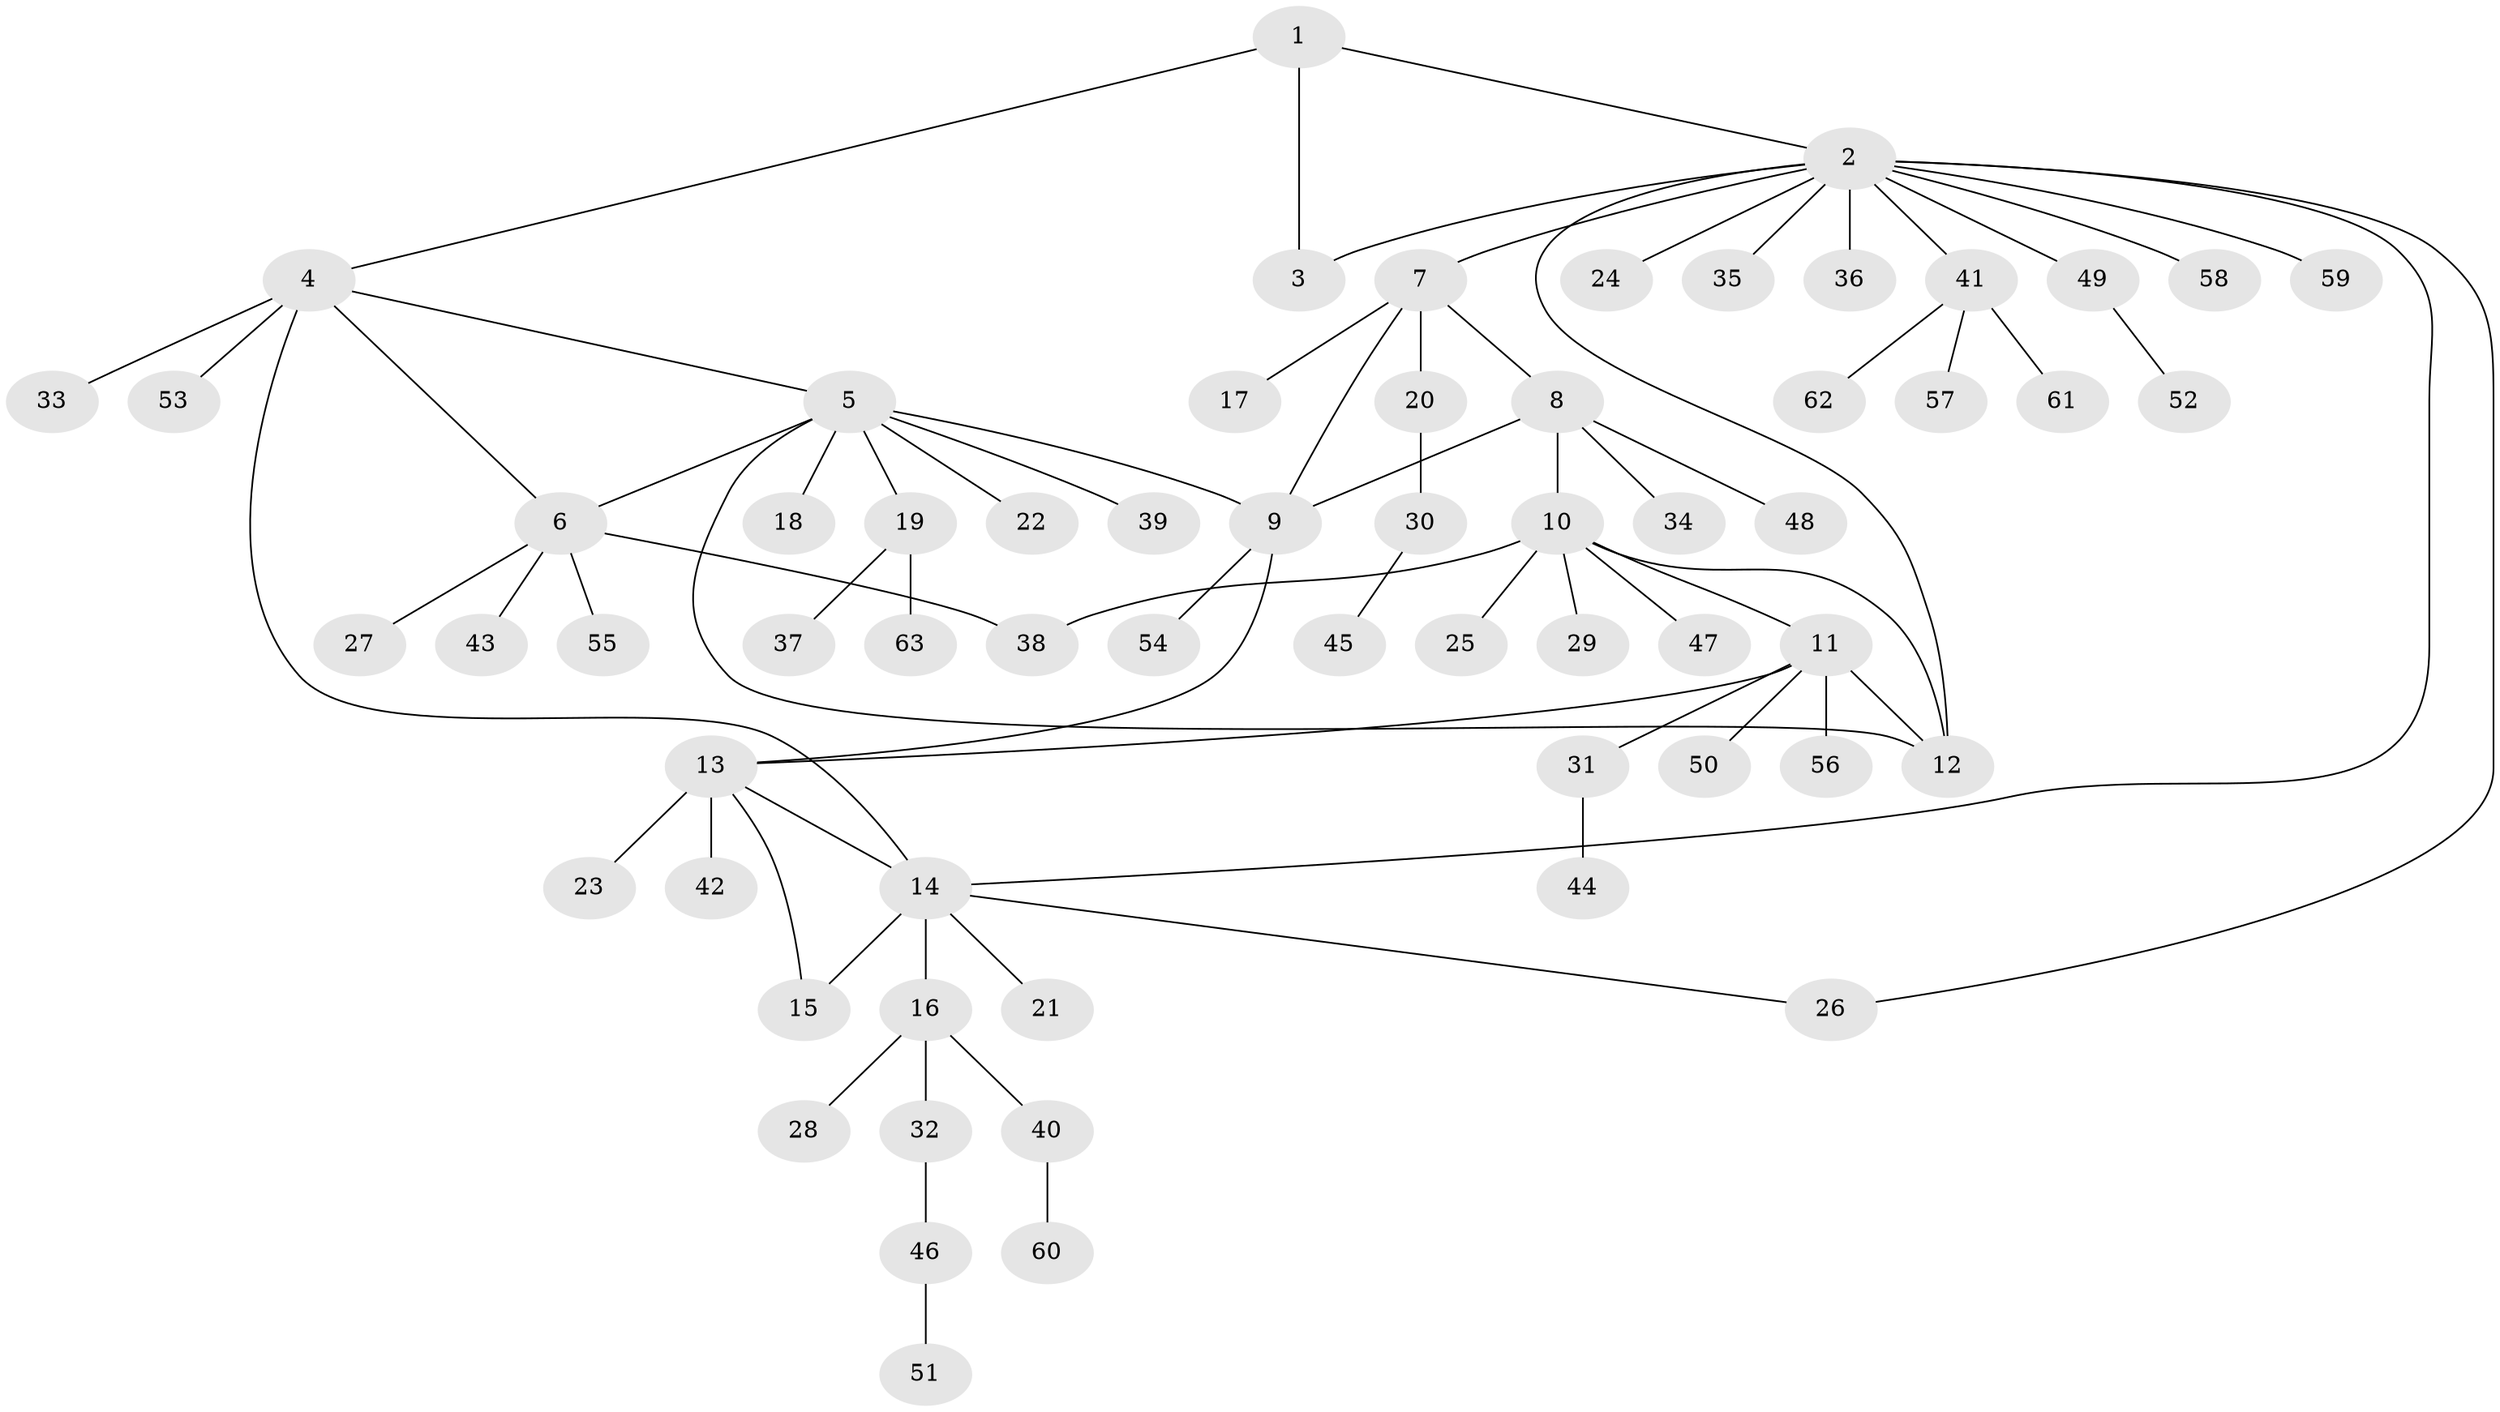 // Generated by graph-tools (version 1.1) at 2025/02/03/09/25 03:02:40]
// undirected, 63 vertices, 75 edges
graph export_dot {
graph [start="1"]
  node [color=gray90,style=filled];
  1;
  2;
  3;
  4;
  5;
  6;
  7;
  8;
  9;
  10;
  11;
  12;
  13;
  14;
  15;
  16;
  17;
  18;
  19;
  20;
  21;
  22;
  23;
  24;
  25;
  26;
  27;
  28;
  29;
  30;
  31;
  32;
  33;
  34;
  35;
  36;
  37;
  38;
  39;
  40;
  41;
  42;
  43;
  44;
  45;
  46;
  47;
  48;
  49;
  50;
  51;
  52;
  53;
  54;
  55;
  56;
  57;
  58;
  59;
  60;
  61;
  62;
  63;
  1 -- 2;
  1 -- 3;
  1 -- 4;
  2 -- 3;
  2 -- 7;
  2 -- 12;
  2 -- 14;
  2 -- 24;
  2 -- 26;
  2 -- 35;
  2 -- 36;
  2 -- 41;
  2 -- 49;
  2 -- 58;
  2 -- 59;
  4 -- 5;
  4 -- 6;
  4 -- 14;
  4 -- 33;
  4 -- 53;
  5 -- 6;
  5 -- 9;
  5 -- 12;
  5 -- 18;
  5 -- 19;
  5 -- 22;
  5 -- 39;
  6 -- 27;
  6 -- 38;
  6 -- 43;
  6 -- 55;
  7 -- 8;
  7 -- 9;
  7 -- 17;
  7 -- 20;
  8 -- 9;
  8 -- 10;
  8 -- 34;
  8 -- 48;
  9 -- 13;
  9 -- 54;
  10 -- 11;
  10 -- 12;
  10 -- 25;
  10 -- 29;
  10 -- 38;
  10 -- 47;
  11 -- 12;
  11 -- 13;
  11 -- 31;
  11 -- 50;
  11 -- 56;
  13 -- 14;
  13 -- 15;
  13 -- 23;
  13 -- 42;
  14 -- 15;
  14 -- 16;
  14 -- 21;
  14 -- 26;
  16 -- 28;
  16 -- 32;
  16 -- 40;
  19 -- 37;
  19 -- 63;
  20 -- 30;
  30 -- 45;
  31 -- 44;
  32 -- 46;
  40 -- 60;
  41 -- 57;
  41 -- 61;
  41 -- 62;
  46 -- 51;
  49 -- 52;
}
